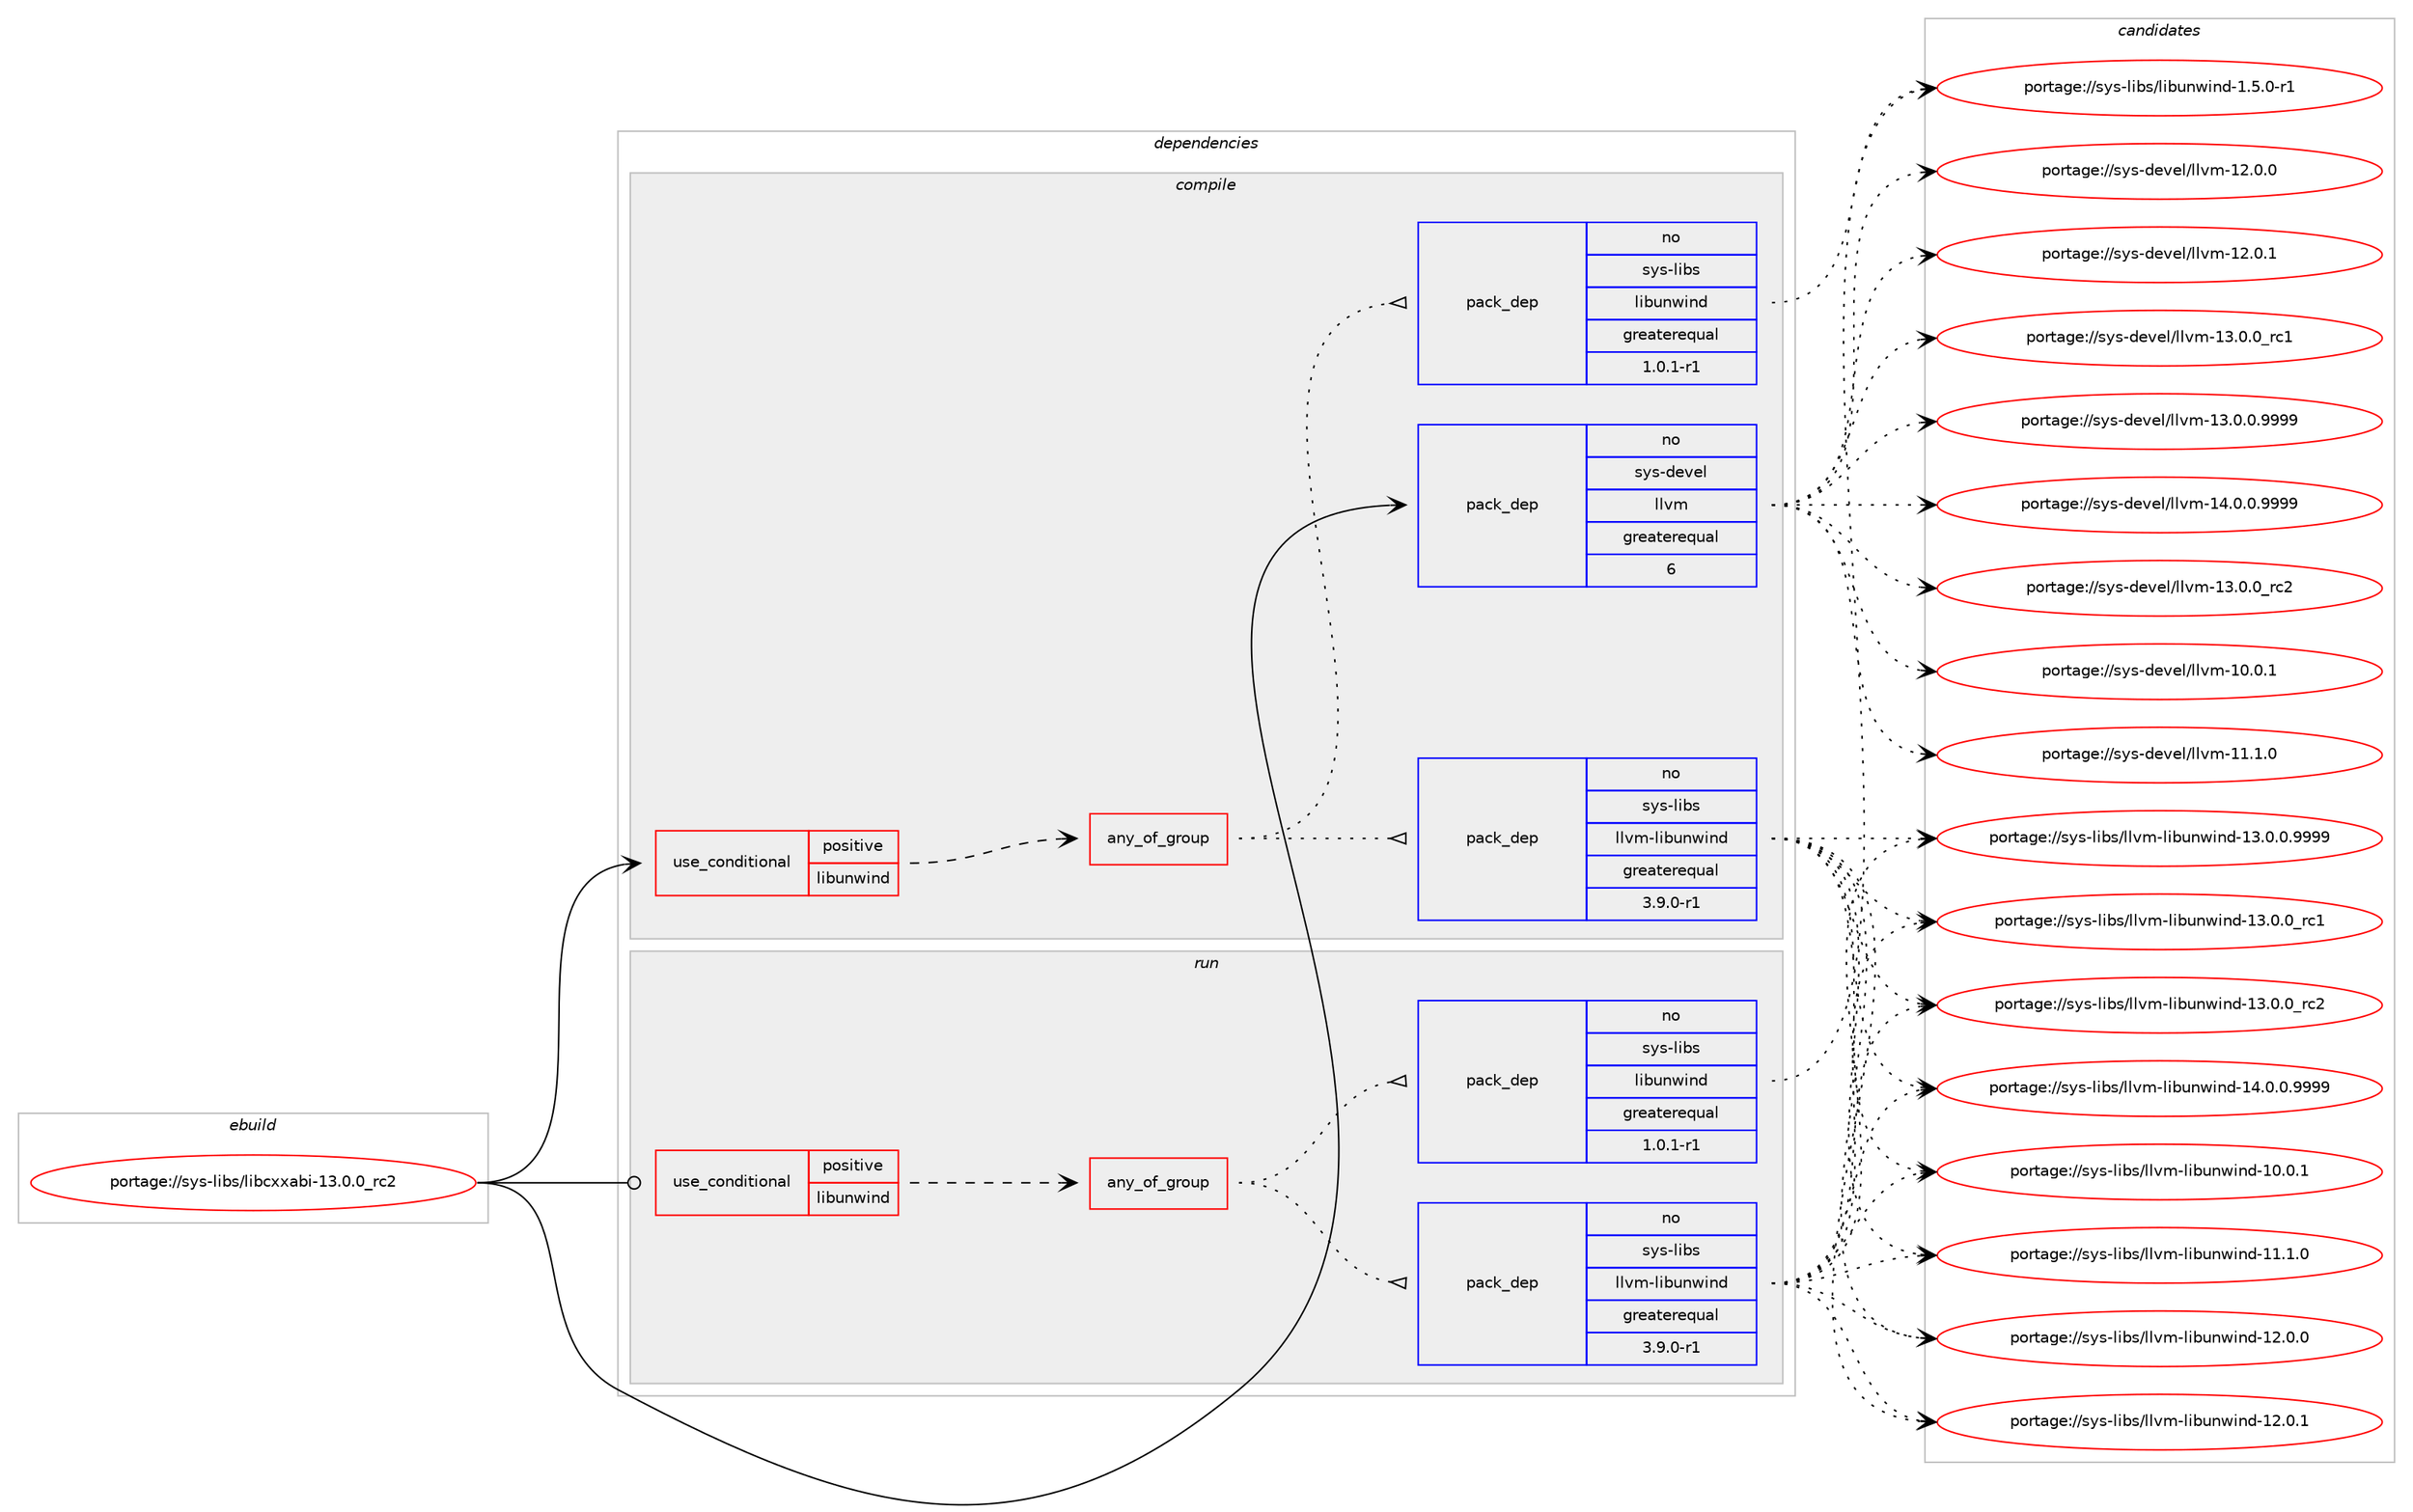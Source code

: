 digraph prolog {

# *************
# Graph options
# *************

newrank=true;
concentrate=true;
compound=true;
graph [rankdir=LR,fontname=Helvetica,fontsize=10,ranksep=1.5];#, ranksep=2.5, nodesep=0.2];
edge  [arrowhead=vee];
node  [fontname=Helvetica,fontsize=10];

# **********
# The ebuild
# **********

subgraph cluster_leftcol {
color=gray;
rank=same;
label=<<i>ebuild</i>>;
id [label="portage://sys-libs/libcxxabi-13.0.0_rc2", color=red, width=4, href="../sys-libs/libcxxabi-13.0.0_rc2.svg"];
}

# ****************
# The dependencies
# ****************

subgraph cluster_midcol {
color=gray;
label=<<i>dependencies</i>>;
subgraph cluster_compile {
fillcolor="#eeeeee";
style=filled;
label=<<i>compile</i>>;
subgraph cond379 {
dependency696 [label=<<TABLE BORDER="0" CELLBORDER="1" CELLSPACING="0" CELLPADDING="4"><TR><TD ROWSPAN="3" CELLPADDING="10">use_conditional</TD></TR><TR><TD>positive</TD></TR><TR><TD>libunwind</TD></TR></TABLE>>, shape=none, color=red];
subgraph any16 {
dependency697 [label=<<TABLE BORDER="0" CELLBORDER="1" CELLSPACING="0" CELLPADDING="4"><TR><TD CELLPADDING="10">any_of_group</TD></TR></TABLE>>, shape=none, color=red];subgraph pack303 {
dependency698 [label=<<TABLE BORDER="0" CELLBORDER="1" CELLSPACING="0" CELLPADDING="4" WIDTH="220"><TR><TD ROWSPAN="6" CELLPADDING="30">pack_dep</TD></TR><TR><TD WIDTH="110">no</TD></TR><TR><TD>sys-libs</TD></TR><TR><TD>libunwind</TD></TR><TR><TD>greaterequal</TD></TR><TR><TD>1.0.1-r1</TD></TR></TABLE>>, shape=none, color=blue];
}
dependency697:e -> dependency698:w [weight=20,style="dotted",arrowhead="oinv"];
subgraph pack304 {
dependency699 [label=<<TABLE BORDER="0" CELLBORDER="1" CELLSPACING="0" CELLPADDING="4" WIDTH="220"><TR><TD ROWSPAN="6" CELLPADDING="30">pack_dep</TD></TR><TR><TD WIDTH="110">no</TD></TR><TR><TD>sys-libs</TD></TR><TR><TD>llvm-libunwind</TD></TR><TR><TD>greaterequal</TD></TR><TR><TD>3.9.0-r1</TD></TR></TABLE>>, shape=none, color=blue];
}
dependency697:e -> dependency699:w [weight=20,style="dotted",arrowhead="oinv"];
}
dependency696:e -> dependency697:w [weight=20,style="dashed",arrowhead="vee"];
}
id:e -> dependency696:w [weight=20,style="solid",arrowhead="vee"];
subgraph pack305 {
dependency700 [label=<<TABLE BORDER="0" CELLBORDER="1" CELLSPACING="0" CELLPADDING="4" WIDTH="220"><TR><TD ROWSPAN="6" CELLPADDING="30">pack_dep</TD></TR><TR><TD WIDTH="110">no</TD></TR><TR><TD>sys-devel</TD></TR><TR><TD>llvm</TD></TR><TR><TD>greaterequal</TD></TR><TR><TD>6</TD></TR></TABLE>>, shape=none, color=blue];
}
id:e -> dependency700:w [weight=20,style="solid",arrowhead="vee"];
# *** BEGIN UNKNOWN DEPENDENCY TYPE (TODO) ***
# id -> package_dependency(portage://sys-libs/libcxxabi-13.0.0_rc2,install,strong,sys-devel,llvm,none,[,,],[slot(0)],[])
# *** END UNKNOWN DEPENDENCY TYPE (TODO) ***

}
subgraph cluster_compileandrun {
fillcolor="#eeeeee";
style=filled;
label=<<i>compile and run</i>>;
}
subgraph cluster_run {
fillcolor="#eeeeee";
style=filled;
label=<<i>run</i>>;
subgraph cond380 {
dependency701 [label=<<TABLE BORDER="0" CELLBORDER="1" CELLSPACING="0" CELLPADDING="4"><TR><TD ROWSPAN="3" CELLPADDING="10">use_conditional</TD></TR><TR><TD>positive</TD></TR><TR><TD>libunwind</TD></TR></TABLE>>, shape=none, color=red];
subgraph any17 {
dependency702 [label=<<TABLE BORDER="0" CELLBORDER="1" CELLSPACING="0" CELLPADDING="4"><TR><TD CELLPADDING="10">any_of_group</TD></TR></TABLE>>, shape=none, color=red];subgraph pack306 {
dependency703 [label=<<TABLE BORDER="0" CELLBORDER="1" CELLSPACING="0" CELLPADDING="4" WIDTH="220"><TR><TD ROWSPAN="6" CELLPADDING="30">pack_dep</TD></TR><TR><TD WIDTH="110">no</TD></TR><TR><TD>sys-libs</TD></TR><TR><TD>libunwind</TD></TR><TR><TD>greaterequal</TD></TR><TR><TD>1.0.1-r1</TD></TR></TABLE>>, shape=none, color=blue];
}
dependency702:e -> dependency703:w [weight=20,style="dotted",arrowhead="oinv"];
subgraph pack307 {
dependency704 [label=<<TABLE BORDER="0" CELLBORDER="1" CELLSPACING="0" CELLPADDING="4" WIDTH="220"><TR><TD ROWSPAN="6" CELLPADDING="30">pack_dep</TD></TR><TR><TD WIDTH="110">no</TD></TR><TR><TD>sys-libs</TD></TR><TR><TD>llvm-libunwind</TD></TR><TR><TD>greaterequal</TD></TR><TR><TD>3.9.0-r1</TD></TR></TABLE>>, shape=none, color=blue];
}
dependency702:e -> dependency704:w [weight=20,style="dotted",arrowhead="oinv"];
}
dependency701:e -> dependency702:w [weight=20,style="dashed",arrowhead="vee"];
}
id:e -> dependency701:w [weight=20,style="solid",arrowhead="odot"];
}
}

# **************
# The candidates
# **************

subgraph cluster_choices {
rank=same;
color=gray;
label=<<i>candidates</i>>;

subgraph choice303 {
color=black;
nodesep=1;
choice115121115451081059811547108105981171101191051101004549465346484511449 [label="portage://sys-libs/libunwind-1.5.0-r1", color=red, width=4,href="../sys-libs/libunwind-1.5.0-r1.svg"];
dependency698:e -> choice115121115451081059811547108105981171101191051101004549465346484511449:w [style=dotted,weight="100"];
}
subgraph choice304 {
color=black;
nodesep=1;
choice115121115451081059811547108108118109451081059811711011910511010045494846484649 [label="portage://sys-libs/llvm-libunwind-10.0.1", color=red, width=4,href="../sys-libs/llvm-libunwind-10.0.1.svg"];
choice115121115451081059811547108108118109451081059811711011910511010045494946494648 [label="portage://sys-libs/llvm-libunwind-11.1.0", color=red, width=4,href="../sys-libs/llvm-libunwind-11.1.0.svg"];
choice115121115451081059811547108108118109451081059811711011910511010045495046484648 [label="portage://sys-libs/llvm-libunwind-12.0.0", color=red, width=4,href="../sys-libs/llvm-libunwind-12.0.0.svg"];
choice115121115451081059811547108108118109451081059811711011910511010045495046484649 [label="portage://sys-libs/llvm-libunwind-12.0.1", color=red, width=4,href="../sys-libs/llvm-libunwind-12.0.1.svg"];
choice1151211154510810598115471081081181094510810598117110119105110100454951464846484657575757 [label="portage://sys-libs/llvm-libunwind-13.0.0.9999", color=red, width=4,href="../sys-libs/llvm-libunwind-13.0.0.9999.svg"];
choice115121115451081059811547108108118109451081059811711011910511010045495146484648951149949 [label="portage://sys-libs/llvm-libunwind-13.0.0_rc1", color=red, width=4,href="../sys-libs/llvm-libunwind-13.0.0_rc1.svg"];
choice115121115451081059811547108108118109451081059811711011910511010045495146484648951149950 [label="portage://sys-libs/llvm-libunwind-13.0.0_rc2", color=red, width=4,href="../sys-libs/llvm-libunwind-13.0.0_rc2.svg"];
choice1151211154510810598115471081081181094510810598117110119105110100454952464846484657575757 [label="portage://sys-libs/llvm-libunwind-14.0.0.9999", color=red, width=4,href="../sys-libs/llvm-libunwind-14.0.0.9999.svg"];
dependency699:e -> choice115121115451081059811547108108118109451081059811711011910511010045494846484649:w [style=dotted,weight="100"];
dependency699:e -> choice115121115451081059811547108108118109451081059811711011910511010045494946494648:w [style=dotted,weight="100"];
dependency699:e -> choice115121115451081059811547108108118109451081059811711011910511010045495046484648:w [style=dotted,weight="100"];
dependency699:e -> choice115121115451081059811547108108118109451081059811711011910511010045495046484649:w [style=dotted,weight="100"];
dependency699:e -> choice1151211154510810598115471081081181094510810598117110119105110100454951464846484657575757:w [style=dotted,weight="100"];
dependency699:e -> choice115121115451081059811547108108118109451081059811711011910511010045495146484648951149949:w [style=dotted,weight="100"];
dependency699:e -> choice115121115451081059811547108108118109451081059811711011910511010045495146484648951149950:w [style=dotted,weight="100"];
dependency699:e -> choice1151211154510810598115471081081181094510810598117110119105110100454952464846484657575757:w [style=dotted,weight="100"];
}
subgraph choice305 {
color=black;
nodesep=1;
choice115121115451001011181011084710810811810945494846484649 [label="portage://sys-devel/llvm-10.0.1", color=red, width=4,href="../sys-devel/llvm-10.0.1.svg"];
choice115121115451001011181011084710810811810945494946494648 [label="portage://sys-devel/llvm-11.1.0", color=red, width=4,href="../sys-devel/llvm-11.1.0.svg"];
choice115121115451001011181011084710810811810945495046484648 [label="portage://sys-devel/llvm-12.0.0", color=red, width=4,href="../sys-devel/llvm-12.0.0.svg"];
choice115121115451001011181011084710810811810945495046484649 [label="portage://sys-devel/llvm-12.0.1", color=red, width=4,href="../sys-devel/llvm-12.0.1.svg"];
choice1151211154510010111810110847108108118109454951464846484657575757 [label="portage://sys-devel/llvm-13.0.0.9999", color=red, width=4,href="../sys-devel/llvm-13.0.0.9999.svg"];
choice115121115451001011181011084710810811810945495146484648951149949 [label="portage://sys-devel/llvm-13.0.0_rc1", color=red, width=4,href="../sys-devel/llvm-13.0.0_rc1.svg"];
choice115121115451001011181011084710810811810945495146484648951149950 [label="portage://sys-devel/llvm-13.0.0_rc2", color=red, width=4,href="../sys-devel/llvm-13.0.0_rc2.svg"];
choice1151211154510010111810110847108108118109454952464846484657575757 [label="portage://sys-devel/llvm-14.0.0.9999", color=red, width=4,href="../sys-devel/llvm-14.0.0.9999.svg"];
dependency700:e -> choice115121115451001011181011084710810811810945494846484649:w [style=dotted,weight="100"];
dependency700:e -> choice115121115451001011181011084710810811810945494946494648:w [style=dotted,weight="100"];
dependency700:e -> choice115121115451001011181011084710810811810945495046484648:w [style=dotted,weight="100"];
dependency700:e -> choice115121115451001011181011084710810811810945495046484649:w [style=dotted,weight="100"];
dependency700:e -> choice1151211154510010111810110847108108118109454951464846484657575757:w [style=dotted,weight="100"];
dependency700:e -> choice115121115451001011181011084710810811810945495146484648951149949:w [style=dotted,weight="100"];
dependency700:e -> choice115121115451001011181011084710810811810945495146484648951149950:w [style=dotted,weight="100"];
dependency700:e -> choice1151211154510010111810110847108108118109454952464846484657575757:w [style=dotted,weight="100"];
}
subgraph choice306 {
color=black;
nodesep=1;
choice115121115451081059811547108105981171101191051101004549465346484511449 [label="portage://sys-libs/libunwind-1.5.0-r1", color=red, width=4,href="../sys-libs/libunwind-1.5.0-r1.svg"];
dependency703:e -> choice115121115451081059811547108105981171101191051101004549465346484511449:w [style=dotted,weight="100"];
}
subgraph choice307 {
color=black;
nodesep=1;
choice115121115451081059811547108108118109451081059811711011910511010045494846484649 [label="portage://sys-libs/llvm-libunwind-10.0.1", color=red, width=4,href="../sys-libs/llvm-libunwind-10.0.1.svg"];
choice115121115451081059811547108108118109451081059811711011910511010045494946494648 [label="portage://sys-libs/llvm-libunwind-11.1.0", color=red, width=4,href="../sys-libs/llvm-libunwind-11.1.0.svg"];
choice115121115451081059811547108108118109451081059811711011910511010045495046484648 [label="portage://sys-libs/llvm-libunwind-12.0.0", color=red, width=4,href="../sys-libs/llvm-libunwind-12.0.0.svg"];
choice115121115451081059811547108108118109451081059811711011910511010045495046484649 [label="portage://sys-libs/llvm-libunwind-12.0.1", color=red, width=4,href="../sys-libs/llvm-libunwind-12.0.1.svg"];
choice1151211154510810598115471081081181094510810598117110119105110100454951464846484657575757 [label="portage://sys-libs/llvm-libunwind-13.0.0.9999", color=red, width=4,href="../sys-libs/llvm-libunwind-13.0.0.9999.svg"];
choice115121115451081059811547108108118109451081059811711011910511010045495146484648951149949 [label="portage://sys-libs/llvm-libunwind-13.0.0_rc1", color=red, width=4,href="../sys-libs/llvm-libunwind-13.0.0_rc1.svg"];
choice115121115451081059811547108108118109451081059811711011910511010045495146484648951149950 [label="portage://sys-libs/llvm-libunwind-13.0.0_rc2", color=red, width=4,href="../sys-libs/llvm-libunwind-13.0.0_rc2.svg"];
choice1151211154510810598115471081081181094510810598117110119105110100454952464846484657575757 [label="portage://sys-libs/llvm-libunwind-14.0.0.9999", color=red, width=4,href="../sys-libs/llvm-libunwind-14.0.0.9999.svg"];
dependency704:e -> choice115121115451081059811547108108118109451081059811711011910511010045494846484649:w [style=dotted,weight="100"];
dependency704:e -> choice115121115451081059811547108108118109451081059811711011910511010045494946494648:w [style=dotted,weight="100"];
dependency704:e -> choice115121115451081059811547108108118109451081059811711011910511010045495046484648:w [style=dotted,weight="100"];
dependency704:e -> choice115121115451081059811547108108118109451081059811711011910511010045495046484649:w [style=dotted,weight="100"];
dependency704:e -> choice1151211154510810598115471081081181094510810598117110119105110100454951464846484657575757:w [style=dotted,weight="100"];
dependency704:e -> choice115121115451081059811547108108118109451081059811711011910511010045495146484648951149949:w [style=dotted,weight="100"];
dependency704:e -> choice115121115451081059811547108108118109451081059811711011910511010045495146484648951149950:w [style=dotted,weight="100"];
dependency704:e -> choice1151211154510810598115471081081181094510810598117110119105110100454952464846484657575757:w [style=dotted,weight="100"];
}
}

}

